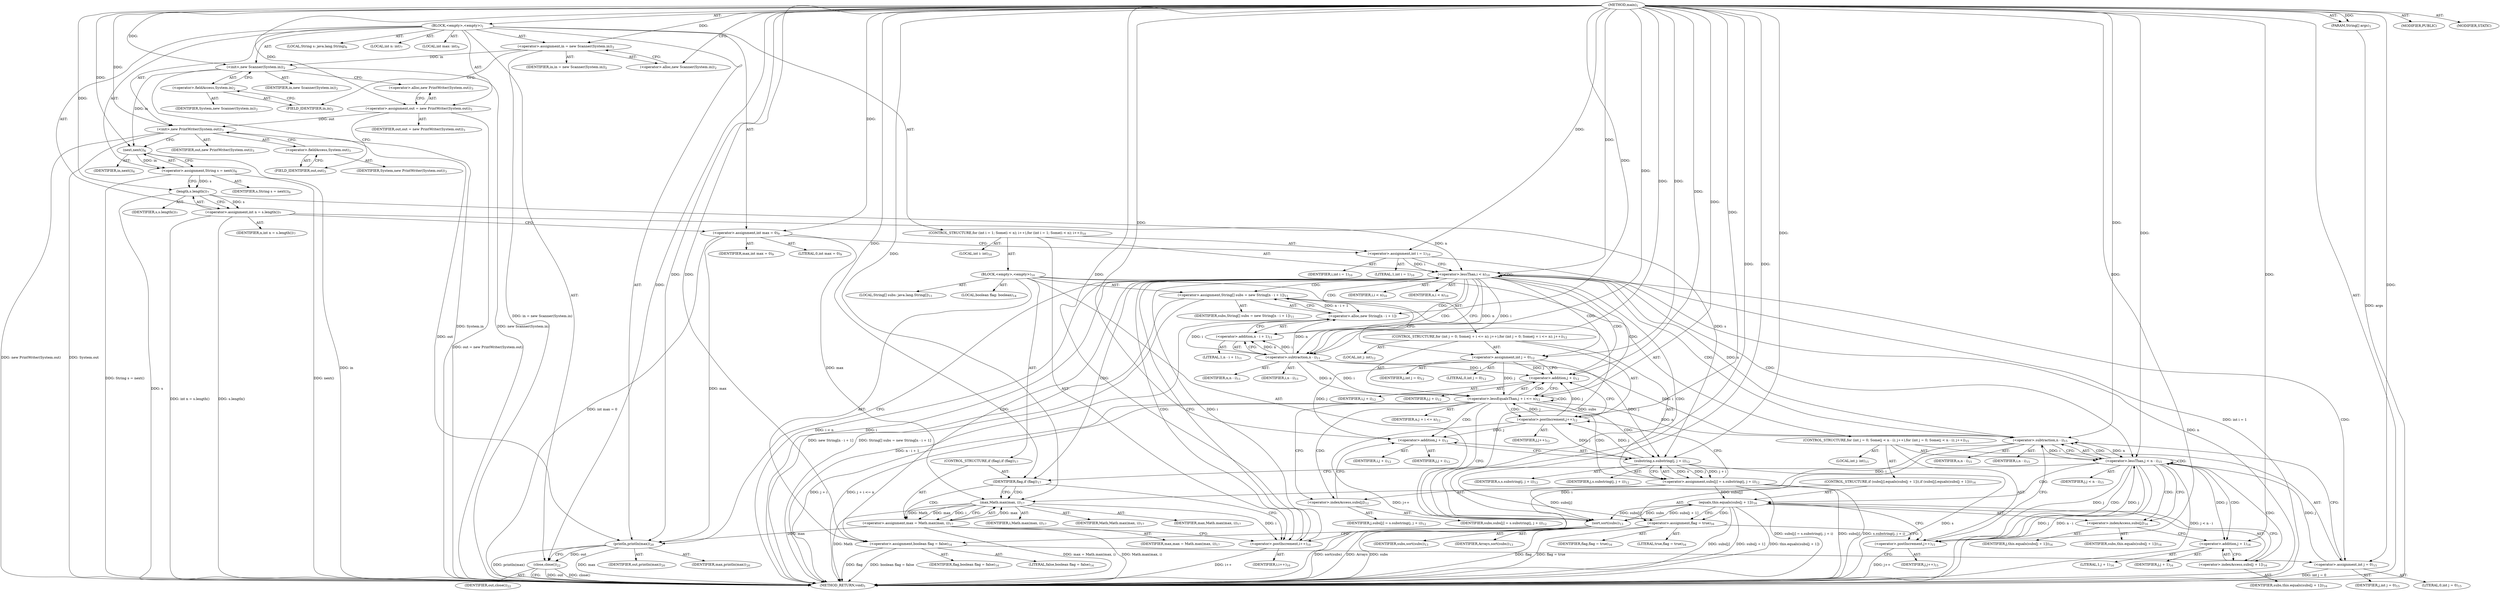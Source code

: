 digraph "main" {  
"17" [label = <(METHOD,main)<SUB>1</SUB>> ]
"18" [label = <(PARAM,String[] args)<SUB>1</SUB>> ]
"19" [label = <(BLOCK,&lt;empty&gt;,&lt;empty&gt;)<SUB>1</SUB>> ]
"20" [label = <(&lt;operator&gt;.assignment,in = new Scanner(System.in))<SUB>2</SUB>> ]
"21" [label = <(IDENTIFIER,in,in = new Scanner(System.in))<SUB>2</SUB>> ]
"22" [label = <(&lt;operator&gt;.alloc,new Scanner(System.in))<SUB>2</SUB>> ]
"23" [label = <(&lt;init&gt;,new Scanner(System.in))<SUB>2</SUB>> ]
"24" [label = <(IDENTIFIER,in,new Scanner(System.in))<SUB>2</SUB>> ]
"25" [label = <(&lt;operator&gt;.fieldAccess,System.in)<SUB>2</SUB>> ]
"26" [label = <(IDENTIFIER,System,new Scanner(System.in))<SUB>2</SUB>> ]
"27" [label = <(FIELD_IDENTIFIER,in,in)<SUB>2</SUB>> ]
"28" [label = <(&lt;operator&gt;.assignment,out = new PrintWriter(System.out))<SUB>3</SUB>> ]
"29" [label = <(IDENTIFIER,out,out = new PrintWriter(System.out))<SUB>3</SUB>> ]
"30" [label = <(&lt;operator&gt;.alloc,new PrintWriter(System.out))<SUB>3</SUB>> ]
"31" [label = <(&lt;init&gt;,new PrintWriter(System.out))<SUB>3</SUB>> ]
"32" [label = <(IDENTIFIER,out,new PrintWriter(System.out))<SUB>3</SUB>> ]
"33" [label = <(&lt;operator&gt;.fieldAccess,System.out)<SUB>3</SUB>> ]
"34" [label = <(IDENTIFIER,System,new PrintWriter(System.out))<SUB>3</SUB>> ]
"35" [label = <(FIELD_IDENTIFIER,out,out)<SUB>3</SUB>> ]
"36" [label = <(LOCAL,String s: java.lang.String)<SUB>6</SUB>> ]
"37" [label = <(&lt;operator&gt;.assignment,String s = next())<SUB>6</SUB>> ]
"38" [label = <(IDENTIFIER,s,String s = next())<SUB>6</SUB>> ]
"39" [label = <(next,next())<SUB>6</SUB>> ]
"40" [label = <(IDENTIFIER,in,next())<SUB>6</SUB>> ]
"41" [label = <(LOCAL,int n: int)<SUB>7</SUB>> ]
"42" [label = <(&lt;operator&gt;.assignment,int n = s.length())<SUB>7</SUB>> ]
"43" [label = <(IDENTIFIER,n,int n = s.length())<SUB>7</SUB>> ]
"44" [label = <(length,s.length())<SUB>7</SUB>> ]
"45" [label = <(IDENTIFIER,s,s.length())<SUB>7</SUB>> ]
"46" [label = <(LOCAL,int max: int)<SUB>9</SUB>> ]
"47" [label = <(&lt;operator&gt;.assignment,int max = 0)<SUB>9</SUB>> ]
"48" [label = <(IDENTIFIER,max,int max = 0)<SUB>9</SUB>> ]
"49" [label = <(LITERAL,0,int max = 0)<SUB>9</SUB>> ]
"50" [label = <(CONTROL_STRUCTURE,for (int i = 1; Some(i &lt; n); i++),for (int i = 1; Some(i &lt; n); i++))<SUB>10</SUB>> ]
"51" [label = <(LOCAL,int i: int)<SUB>10</SUB>> ]
"52" [label = <(&lt;operator&gt;.assignment,int i = 1)<SUB>10</SUB>> ]
"53" [label = <(IDENTIFIER,i,int i = 1)<SUB>10</SUB>> ]
"54" [label = <(LITERAL,1,int i = 1)<SUB>10</SUB>> ]
"55" [label = <(&lt;operator&gt;.lessThan,i &lt; n)<SUB>10</SUB>> ]
"56" [label = <(IDENTIFIER,i,i &lt; n)<SUB>10</SUB>> ]
"57" [label = <(IDENTIFIER,n,i &lt; n)<SUB>10</SUB>> ]
"58" [label = <(&lt;operator&gt;.postIncrement,i++)<SUB>10</SUB>> ]
"59" [label = <(IDENTIFIER,i,i++)<SUB>10</SUB>> ]
"60" [label = <(BLOCK,&lt;empty&gt;,&lt;empty&gt;)<SUB>10</SUB>> ]
"61" [label = <(LOCAL,String[] subs: java.lang.String[])<SUB>11</SUB>> ]
"62" [label = <(&lt;operator&gt;.assignment,String[] subs = new String[n - i + 1])<SUB>11</SUB>> ]
"63" [label = <(IDENTIFIER,subs,String[] subs = new String[n - i + 1])<SUB>11</SUB>> ]
"64" [label = <(&lt;operator&gt;.alloc,new String[n - i + 1])> ]
"65" [label = <(&lt;operator&gt;.addition,n - i + 1)<SUB>11</SUB>> ]
"66" [label = <(&lt;operator&gt;.subtraction,n - i)<SUB>11</SUB>> ]
"67" [label = <(IDENTIFIER,n,n - i)<SUB>11</SUB>> ]
"68" [label = <(IDENTIFIER,i,n - i)<SUB>11</SUB>> ]
"69" [label = <(LITERAL,1,n - i + 1)<SUB>11</SUB>> ]
"70" [label = <(CONTROL_STRUCTURE,for (int j = 0; Some(j + i &lt;= n); j++),for (int j = 0; Some(j + i &lt;= n); j++))<SUB>12</SUB>> ]
"71" [label = <(LOCAL,int j: int)<SUB>12</SUB>> ]
"72" [label = <(&lt;operator&gt;.assignment,int j = 0)<SUB>12</SUB>> ]
"73" [label = <(IDENTIFIER,j,int j = 0)<SUB>12</SUB>> ]
"74" [label = <(LITERAL,0,int j = 0)<SUB>12</SUB>> ]
"75" [label = <(&lt;operator&gt;.lessEqualsThan,j + i &lt;= n)<SUB>12</SUB>> ]
"76" [label = <(&lt;operator&gt;.addition,j + i)<SUB>12</SUB>> ]
"77" [label = <(IDENTIFIER,j,j + i)<SUB>12</SUB>> ]
"78" [label = <(IDENTIFIER,i,j + i)<SUB>12</SUB>> ]
"79" [label = <(IDENTIFIER,n,j + i &lt;= n)<SUB>12</SUB>> ]
"80" [label = <(&lt;operator&gt;.postIncrement,j++)<SUB>12</SUB>> ]
"81" [label = <(IDENTIFIER,j,j++)<SUB>12</SUB>> ]
"82" [label = <(&lt;operator&gt;.assignment,subs[j] = s.substring(j, j + i))<SUB>12</SUB>> ]
"83" [label = <(&lt;operator&gt;.indexAccess,subs[j])<SUB>12</SUB>> ]
"84" [label = <(IDENTIFIER,subs,subs[j] = s.substring(j, j + i))<SUB>12</SUB>> ]
"85" [label = <(IDENTIFIER,j,subs[j] = s.substring(j, j + i))<SUB>12</SUB>> ]
"86" [label = <(substring,s.substring(j, j + i))<SUB>12</SUB>> ]
"87" [label = <(IDENTIFIER,s,s.substring(j, j + i))<SUB>12</SUB>> ]
"88" [label = <(IDENTIFIER,j,s.substring(j, j + i))<SUB>12</SUB>> ]
"89" [label = <(&lt;operator&gt;.addition,j + i)<SUB>12</SUB>> ]
"90" [label = <(IDENTIFIER,j,j + i)<SUB>12</SUB>> ]
"91" [label = <(IDENTIFIER,i,j + i)<SUB>12</SUB>> ]
"92" [label = <(sort,sort(subs))<SUB>13</SUB>> ]
"93" [label = <(IDENTIFIER,Arrays,sort(subs))<SUB>13</SUB>> ]
"94" [label = <(IDENTIFIER,subs,sort(subs))<SUB>13</SUB>> ]
"95" [label = <(LOCAL,boolean flag: boolean)<SUB>14</SUB>> ]
"96" [label = <(&lt;operator&gt;.assignment,boolean flag = false)<SUB>14</SUB>> ]
"97" [label = <(IDENTIFIER,flag,boolean flag = false)<SUB>14</SUB>> ]
"98" [label = <(LITERAL,false,boolean flag = false)<SUB>14</SUB>> ]
"99" [label = <(CONTROL_STRUCTURE,for (int j = 0; Some(j &lt; n - i); j++),for (int j = 0; Some(j &lt; n - i); j++))<SUB>15</SUB>> ]
"100" [label = <(LOCAL,int j: int)<SUB>15</SUB>> ]
"101" [label = <(&lt;operator&gt;.assignment,int j = 0)<SUB>15</SUB>> ]
"102" [label = <(IDENTIFIER,j,int j = 0)<SUB>15</SUB>> ]
"103" [label = <(LITERAL,0,int j = 0)<SUB>15</SUB>> ]
"104" [label = <(&lt;operator&gt;.lessThan,j &lt; n - i)<SUB>15</SUB>> ]
"105" [label = <(IDENTIFIER,j,j &lt; n - i)<SUB>15</SUB>> ]
"106" [label = <(&lt;operator&gt;.subtraction,n - i)<SUB>15</SUB>> ]
"107" [label = <(IDENTIFIER,n,n - i)<SUB>15</SUB>> ]
"108" [label = <(IDENTIFIER,i,n - i)<SUB>15</SUB>> ]
"109" [label = <(&lt;operator&gt;.postIncrement,j++)<SUB>15</SUB>> ]
"110" [label = <(IDENTIFIER,j,j++)<SUB>15</SUB>> ]
"111" [label = <(CONTROL_STRUCTURE,if (subs[j].equals(subs[j + 1])),if (subs[j].equals(subs[j + 1])))<SUB>16</SUB>> ]
"112" [label = <(equals,this.equals(subs[j + 1]))<SUB>16</SUB>> ]
"113" [label = <(&lt;operator&gt;.indexAccess,subs[j])<SUB>16</SUB>> ]
"114" [label = <(IDENTIFIER,subs,this.equals(subs[j + 1]))<SUB>16</SUB>> ]
"115" [label = <(IDENTIFIER,j,this.equals(subs[j + 1]))<SUB>16</SUB>> ]
"116" [label = <(&lt;operator&gt;.indexAccess,subs[j + 1])<SUB>16</SUB>> ]
"117" [label = <(IDENTIFIER,subs,this.equals(subs[j + 1]))<SUB>16</SUB>> ]
"118" [label = <(&lt;operator&gt;.addition,j + 1)<SUB>16</SUB>> ]
"119" [label = <(IDENTIFIER,j,j + 1)<SUB>16</SUB>> ]
"120" [label = <(LITERAL,1,j + 1)<SUB>16</SUB>> ]
"121" [label = <(&lt;operator&gt;.assignment,flag = true)<SUB>16</SUB>> ]
"122" [label = <(IDENTIFIER,flag,flag = true)<SUB>16</SUB>> ]
"123" [label = <(LITERAL,true,flag = true)<SUB>16</SUB>> ]
"124" [label = <(CONTROL_STRUCTURE,if (flag),if (flag))<SUB>17</SUB>> ]
"125" [label = <(IDENTIFIER,flag,if (flag))<SUB>17</SUB>> ]
"126" [label = <(&lt;operator&gt;.assignment,max = Math.max(max, i))<SUB>17</SUB>> ]
"127" [label = <(IDENTIFIER,max,max = Math.max(max, i))<SUB>17</SUB>> ]
"128" [label = <(max,Math.max(max, i))<SUB>17</SUB>> ]
"129" [label = <(IDENTIFIER,Math,Math.max(max, i))<SUB>17</SUB>> ]
"130" [label = <(IDENTIFIER,max,Math.max(max, i))<SUB>17</SUB>> ]
"131" [label = <(IDENTIFIER,i,Math.max(max, i))<SUB>17</SUB>> ]
"132" [label = <(println,println(max))<SUB>20</SUB>> ]
"133" [label = <(IDENTIFIER,out,println(max))<SUB>20</SUB>> ]
"134" [label = <(IDENTIFIER,max,println(max))<SUB>20</SUB>> ]
"135" [label = <(close,close())<SUB>22</SUB>> ]
"136" [label = <(IDENTIFIER,out,close())<SUB>22</SUB>> ]
"137" [label = <(MODIFIER,PUBLIC)> ]
"138" [label = <(MODIFIER,STATIC)> ]
"139" [label = <(METHOD_RETURN,void)<SUB>1</SUB>> ]
  "17" -> "18"  [ label = "AST: "] 
  "17" -> "19"  [ label = "AST: "] 
  "17" -> "137"  [ label = "AST: "] 
  "17" -> "138"  [ label = "AST: "] 
  "17" -> "139"  [ label = "AST: "] 
  "19" -> "20"  [ label = "AST: "] 
  "19" -> "23"  [ label = "AST: "] 
  "19" -> "28"  [ label = "AST: "] 
  "19" -> "31"  [ label = "AST: "] 
  "19" -> "36"  [ label = "AST: "] 
  "19" -> "37"  [ label = "AST: "] 
  "19" -> "41"  [ label = "AST: "] 
  "19" -> "42"  [ label = "AST: "] 
  "19" -> "46"  [ label = "AST: "] 
  "19" -> "47"  [ label = "AST: "] 
  "19" -> "50"  [ label = "AST: "] 
  "19" -> "132"  [ label = "AST: "] 
  "19" -> "135"  [ label = "AST: "] 
  "20" -> "21"  [ label = "AST: "] 
  "20" -> "22"  [ label = "AST: "] 
  "23" -> "24"  [ label = "AST: "] 
  "23" -> "25"  [ label = "AST: "] 
  "25" -> "26"  [ label = "AST: "] 
  "25" -> "27"  [ label = "AST: "] 
  "28" -> "29"  [ label = "AST: "] 
  "28" -> "30"  [ label = "AST: "] 
  "31" -> "32"  [ label = "AST: "] 
  "31" -> "33"  [ label = "AST: "] 
  "33" -> "34"  [ label = "AST: "] 
  "33" -> "35"  [ label = "AST: "] 
  "37" -> "38"  [ label = "AST: "] 
  "37" -> "39"  [ label = "AST: "] 
  "39" -> "40"  [ label = "AST: "] 
  "42" -> "43"  [ label = "AST: "] 
  "42" -> "44"  [ label = "AST: "] 
  "44" -> "45"  [ label = "AST: "] 
  "47" -> "48"  [ label = "AST: "] 
  "47" -> "49"  [ label = "AST: "] 
  "50" -> "51"  [ label = "AST: "] 
  "50" -> "52"  [ label = "AST: "] 
  "50" -> "55"  [ label = "AST: "] 
  "50" -> "58"  [ label = "AST: "] 
  "50" -> "60"  [ label = "AST: "] 
  "52" -> "53"  [ label = "AST: "] 
  "52" -> "54"  [ label = "AST: "] 
  "55" -> "56"  [ label = "AST: "] 
  "55" -> "57"  [ label = "AST: "] 
  "58" -> "59"  [ label = "AST: "] 
  "60" -> "61"  [ label = "AST: "] 
  "60" -> "62"  [ label = "AST: "] 
  "60" -> "70"  [ label = "AST: "] 
  "60" -> "92"  [ label = "AST: "] 
  "60" -> "95"  [ label = "AST: "] 
  "60" -> "96"  [ label = "AST: "] 
  "60" -> "99"  [ label = "AST: "] 
  "60" -> "124"  [ label = "AST: "] 
  "62" -> "63"  [ label = "AST: "] 
  "62" -> "64"  [ label = "AST: "] 
  "64" -> "65"  [ label = "AST: "] 
  "65" -> "66"  [ label = "AST: "] 
  "65" -> "69"  [ label = "AST: "] 
  "66" -> "67"  [ label = "AST: "] 
  "66" -> "68"  [ label = "AST: "] 
  "70" -> "71"  [ label = "AST: "] 
  "70" -> "72"  [ label = "AST: "] 
  "70" -> "75"  [ label = "AST: "] 
  "70" -> "80"  [ label = "AST: "] 
  "70" -> "82"  [ label = "AST: "] 
  "72" -> "73"  [ label = "AST: "] 
  "72" -> "74"  [ label = "AST: "] 
  "75" -> "76"  [ label = "AST: "] 
  "75" -> "79"  [ label = "AST: "] 
  "76" -> "77"  [ label = "AST: "] 
  "76" -> "78"  [ label = "AST: "] 
  "80" -> "81"  [ label = "AST: "] 
  "82" -> "83"  [ label = "AST: "] 
  "82" -> "86"  [ label = "AST: "] 
  "83" -> "84"  [ label = "AST: "] 
  "83" -> "85"  [ label = "AST: "] 
  "86" -> "87"  [ label = "AST: "] 
  "86" -> "88"  [ label = "AST: "] 
  "86" -> "89"  [ label = "AST: "] 
  "89" -> "90"  [ label = "AST: "] 
  "89" -> "91"  [ label = "AST: "] 
  "92" -> "93"  [ label = "AST: "] 
  "92" -> "94"  [ label = "AST: "] 
  "96" -> "97"  [ label = "AST: "] 
  "96" -> "98"  [ label = "AST: "] 
  "99" -> "100"  [ label = "AST: "] 
  "99" -> "101"  [ label = "AST: "] 
  "99" -> "104"  [ label = "AST: "] 
  "99" -> "109"  [ label = "AST: "] 
  "99" -> "111"  [ label = "AST: "] 
  "101" -> "102"  [ label = "AST: "] 
  "101" -> "103"  [ label = "AST: "] 
  "104" -> "105"  [ label = "AST: "] 
  "104" -> "106"  [ label = "AST: "] 
  "106" -> "107"  [ label = "AST: "] 
  "106" -> "108"  [ label = "AST: "] 
  "109" -> "110"  [ label = "AST: "] 
  "111" -> "112"  [ label = "AST: "] 
  "111" -> "121"  [ label = "AST: "] 
  "112" -> "113"  [ label = "AST: "] 
  "112" -> "116"  [ label = "AST: "] 
  "113" -> "114"  [ label = "AST: "] 
  "113" -> "115"  [ label = "AST: "] 
  "116" -> "117"  [ label = "AST: "] 
  "116" -> "118"  [ label = "AST: "] 
  "118" -> "119"  [ label = "AST: "] 
  "118" -> "120"  [ label = "AST: "] 
  "121" -> "122"  [ label = "AST: "] 
  "121" -> "123"  [ label = "AST: "] 
  "124" -> "125"  [ label = "AST: "] 
  "124" -> "126"  [ label = "AST: "] 
  "126" -> "127"  [ label = "AST: "] 
  "126" -> "128"  [ label = "AST: "] 
  "128" -> "129"  [ label = "AST: "] 
  "128" -> "130"  [ label = "AST: "] 
  "128" -> "131"  [ label = "AST: "] 
  "132" -> "133"  [ label = "AST: "] 
  "132" -> "134"  [ label = "AST: "] 
  "135" -> "136"  [ label = "AST: "] 
  "20" -> "27"  [ label = "CFG: "] 
  "23" -> "30"  [ label = "CFG: "] 
  "28" -> "35"  [ label = "CFG: "] 
  "31" -> "39"  [ label = "CFG: "] 
  "37" -> "44"  [ label = "CFG: "] 
  "42" -> "47"  [ label = "CFG: "] 
  "47" -> "52"  [ label = "CFG: "] 
  "132" -> "135"  [ label = "CFG: "] 
  "135" -> "139"  [ label = "CFG: "] 
  "22" -> "20"  [ label = "CFG: "] 
  "25" -> "23"  [ label = "CFG: "] 
  "30" -> "28"  [ label = "CFG: "] 
  "33" -> "31"  [ label = "CFG: "] 
  "39" -> "37"  [ label = "CFG: "] 
  "44" -> "42"  [ label = "CFG: "] 
  "52" -> "55"  [ label = "CFG: "] 
  "55" -> "66"  [ label = "CFG: "] 
  "55" -> "132"  [ label = "CFG: "] 
  "58" -> "55"  [ label = "CFG: "] 
  "27" -> "25"  [ label = "CFG: "] 
  "35" -> "33"  [ label = "CFG: "] 
  "62" -> "72"  [ label = "CFG: "] 
  "92" -> "96"  [ label = "CFG: "] 
  "96" -> "101"  [ label = "CFG: "] 
  "64" -> "62"  [ label = "CFG: "] 
  "72" -> "76"  [ label = "CFG: "] 
  "75" -> "83"  [ label = "CFG: "] 
  "75" -> "92"  [ label = "CFG: "] 
  "80" -> "76"  [ label = "CFG: "] 
  "82" -> "80"  [ label = "CFG: "] 
  "101" -> "106"  [ label = "CFG: "] 
  "104" -> "125"  [ label = "CFG: "] 
  "104" -> "113"  [ label = "CFG: "] 
  "109" -> "106"  [ label = "CFG: "] 
  "125" -> "128"  [ label = "CFG: "] 
  "125" -> "58"  [ label = "CFG: "] 
  "126" -> "58"  [ label = "CFG: "] 
  "65" -> "64"  [ label = "CFG: "] 
  "76" -> "75"  [ label = "CFG: "] 
  "83" -> "89"  [ label = "CFG: "] 
  "86" -> "82"  [ label = "CFG: "] 
  "106" -> "104"  [ label = "CFG: "] 
  "112" -> "121"  [ label = "CFG: "] 
  "112" -> "109"  [ label = "CFG: "] 
  "121" -> "109"  [ label = "CFG: "] 
  "128" -> "126"  [ label = "CFG: "] 
  "66" -> "65"  [ label = "CFG: "] 
  "89" -> "86"  [ label = "CFG: "] 
  "113" -> "118"  [ label = "CFG: "] 
  "116" -> "112"  [ label = "CFG: "] 
  "118" -> "116"  [ label = "CFG: "] 
  "17" -> "22"  [ label = "CFG: "] 
  "18" -> "139"  [ label = "DDG: args"] 
  "20" -> "139"  [ label = "DDG: in = new Scanner(System.in)"] 
  "23" -> "139"  [ label = "DDG: System.in"] 
  "23" -> "139"  [ label = "DDG: new Scanner(System.in)"] 
  "28" -> "139"  [ label = "DDG: out = new PrintWriter(System.out)"] 
  "31" -> "139"  [ label = "DDG: System.out"] 
  "31" -> "139"  [ label = "DDG: new PrintWriter(System.out)"] 
  "39" -> "139"  [ label = "DDG: in"] 
  "37" -> "139"  [ label = "DDG: next()"] 
  "37" -> "139"  [ label = "DDG: String s = next()"] 
  "44" -> "139"  [ label = "DDG: s"] 
  "42" -> "139"  [ label = "DDG: s.length()"] 
  "42" -> "139"  [ label = "DDG: int n = s.length()"] 
  "47" -> "139"  [ label = "DDG: int max = 0"] 
  "52" -> "139"  [ label = "DDG: int i = 1"] 
  "55" -> "139"  [ label = "DDG: i"] 
  "55" -> "139"  [ label = "DDG: n"] 
  "55" -> "139"  [ label = "DDG: i &lt; n"] 
  "132" -> "139"  [ label = "DDG: max"] 
  "132" -> "139"  [ label = "DDG: println(max)"] 
  "135" -> "139"  [ label = "DDG: out"] 
  "135" -> "139"  [ label = "DDG: close()"] 
  "64" -> "139"  [ label = "DDG: n - i + 1"] 
  "62" -> "139"  [ label = "DDG: new String[n - i + 1]"] 
  "62" -> "139"  [ label = "DDG: String[] subs = new String[n - i + 1]"] 
  "75" -> "139"  [ label = "DDG: j + i"] 
  "75" -> "139"  [ label = "DDG: j + i &lt;= n"] 
  "92" -> "139"  [ label = "DDG: subs"] 
  "92" -> "139"  [ label = "DDG: sort(subs)"] 
  "96" -> "139"  [ label = "DDG: flag"] 
  "96" -> "139"  [ label = "DDG: boolean flag = false"] 
  "101" -> "139"  [ label = "DDG: int j = 0"] 
  "104" -> "139"  [ label = "DDG: j"] 
  "104" -> "139"  [ label = "DDG: n - i"] 
  "104" -> "139"  [ label = "DDG: j &lt; n - i"] 
  "126" -> "139"  [ label = "DDG: Math.max(max, i)"] 
  "126" -> "139"  [ label = "DDG: max = Math.max(max, i)"] 
  "58" -> "139"  [ label = "DDG: i++"] 
  "112" -> "139"  [ label = "DDG: subs[j]"] 
  "112" -> "139"  [ label = "DDG: subs[j + 1]"] 
  "112" -> "139"  [ label = "DDG: this.equals(subs[j + 1])"] 
  "121" -> "139"  [ label = "DDG: flag"] 
  "121" -> "139"  [ label = "DDG: flag = true"] 
  "109" -> "139"  [ label = "DDG: j++"] 
  "82" -> "139"  [ label = "DDG: subs[j]"] 
  "86" -> "139"  [ label = "DDG: s"] 
  "82" -> "139"  [ label = "DDG: s.substring(j, j + i)"] 
  "82" -> "139"  [ label = "DDG: subs[j] = s.substring(j, j + i)"] 
  "80" -> "139"  [ label = "DDG: j++"] 
  "128" -> "139"  [ label = "DDG: Math"] 
  "92" -> "139"  [ label = "DDG: Arrays"] 
  "17" -> "18"  [ label = "DDG: "] 
  "17" -> "20"  [ label = "DDG: "] 
  "17" -> "28"  [ label = "DDG: "] 
  "39" -> "37"  [ label = "DDG: in"] 
  "44" -> "42"  [ label = "DDG: s"] 
  "17" -> "47"  [ label = "DDG: "] 
  "20" -> "23"  [ label = "DDG: in"] 
  "17" -> "23"  [ label = "DDG: "] 
  "28" -> "31"  [ label = "DDG: out"] 
  "17" -> "31"  [ label = "DDG: "] 
  "17" -> "52"  [ label = "DDG: "] 
  "31" -> "132"  [ label = "DDG: out"] 
  "17" -> "132"  [ label = "DDG: "] 
  "47" -> "132"  [ label = "DDG: max"] 
  "126" -> "132"  [ label = "DDG: max"] 
  "132" -> "135"  [ label = "DDG: out"] 
  "17" -> "135"  [ label = "DDG: "] 
  "23" -> "39"  [ label = "DDG: in"] 
  "17" -> "39"  [ label = "DDG: "] 
  "37" -> "44"  [ label = "DDG: s"] 
  "17" -> "44"  [ label = "DDG: "] 
  "52" -> "55"  [ label = "DDG: i"] 
  "58" -> "55"  [ label = "DDG: i"] 
  "17" -> "55"  [ label = "DDG: "] 
  "42" -> "55"  [ label = "DDG: n"] 
  "106" -> "55"  [ label = "DDG: n"] 
  "106" -> "58"  [ label = "DDG: i"] 
  "128" -> "58"  [ label = "DDG: i"] 
  "17" -> "58"  [ label = "DDG: "] 
  "64" -> "62"  [ label = "DDG: n - i + 1"] 
  "17" -> "96"  [ label = "DDG: "] 
  "17" -> "72"  [ label = "DDG: "] 
  "86" -> "82"  [ label = "DDG: s"] 
  "86" -> "82"  [ label = "DDG: j"] 
  "86" -> "82"  [ label = "DDG: j + i"] 
  "17" -> "92"  [ label = "DDG: "] 
  "62" -> "92"  [ label = "DDG: subs"] 
  "112" -> "92"  [ label = "DDG: subs[j]"] 
  "112" -> "92"  [ label = "DDG: subs[j + 1]"] 
  "82" -> "92"  [ label = "DDG: subs[j]"] 
  "17" -> "101"  [ label = "DDG: "] 
  "17" -> "125"  [ label = "DDG: "] 
  "128" -> "126"  [ label = "DDG: Math"] 
  "128" -> "126"  [ label = "DDG: max"] 
  "128" -> "126"  [ label = "DDG: i"] 
  "66" -> "64"  [ label = "DDG: n"] 
  "66" -> "64"  [ label = "DDG: i"] 
  "17" -> "64"  [ label = "DDG: "] 
  "72" -> "75"  [ label = "DDG: j"] 
  "80" -> "75"  [ label = "DDG: j"] 
  "17" -> "75"  [ label = "DDG: "] 
  "66" -> "75"  [ label = "DDG: i"] 
  "66" -> "75"  [ label = "DDG: n"] 
  "86" -> "80"  [ label = "DDG: j"] 
  "17" -> "80"  [ label = "DDG: "] 
  "101" -> "104"  [ label = "DDG: j"] 
  "109" -> "104"  [ label = "DDG: j"] 
  "17" -> "104"  [ label = "DDG: "] 
  "106" -> "104"  [ label = "DDG: n"] 
  "106" -> "104"  [ label = "DDG: i"] 
  "17" -> "109"  [ label = "DDG: "] 
  "104" -> "109"  [ label = "DDG: j"] 
  "17" -> "121"  [ label = "DDG: "] 
  "66" -> "65"  [ label = "DDG: n"] 
  "66" -> "65"  [ label = "DDG: i"] 
  "17" -> "65"  [ label = "DDG: "] 
  "72" -> "76"  [ label = "DDG: j"] 
  "80" -> "76"  [ label = "DDG: j"] 
  "17" -> "76"  [ label = "DDG: "] 
  "66" -> "76"  [ label = "DDG: i"] 
  "44" -> "86"  [ label = "DDG: s"] 
  "17" -> "86"  [ label = "DDG: "] 
  "72" -> "86"  [ label = "DDG: j"] 
  "80" -> "86"  [ label = "DDG: j"] 
  "75" -> "106"  [ label = "DDG: n"] 
  "17" -> "106"  [ label = "DDG: "] 
  "66" -> "106"  [ label = "DDG: i"] 
  "92" -> "112"  [ label = "DDG: subs"] 
  "82" -> "112"  [ label = "DDG: subs[j]"] 
  "17" -> "128"  [ label = "DDG: "] 
  "47" -> "128"  [ label = "DDG: max"] 
  "126" -> "128"  [ label = "DDG: max"] 
  "106" -> "128"  [ label = "DDG: i"] 
  "55" -> "66"  [ label = "DDG: n"] 
  "17" -> "66"  [ label = "DDG: "] 
  "55" -> "66"  [ label = "DDG: i"] 
  "17" -> "89"  [ label = "DDG: "] 
  "72" -> "89"  [ label = "DDG: j"] 
  "80" -> "89"  [ label = "DDG: j"] 
  "104" -> "118"  [ label = "DDG: j"] 
  "17" -> "118"  [ label = "DDG: "] 
  "55" -> "96"  [ label = "CDG: "] 
  "55" -> "64"  [ label = "CDG: "] 
  "55" -> "66"  [ label = "CDG: "] 
  "55" -> "75"  [ label = "CDG: "] 
  "55" -> "72"  [ label = "CDG: "] 
  "55" -> "104"  [ label = "CDG: "] 
  "55" -> "92"  [ label = "CDG: "] 
  "55" -> "106"  [ label = "CDG: "] 
  "55" -> "76"  [ label = "CDG: "] 
  "55" -> "65"  [ label = "CDG: "] 
  "55" -> "101"  [ label = "CDG: "] 
  "55" -> "58"  [ label = "CDG: "] 
  "55" -> "55"  [ label = "CDG: "] 
  "55" -> "125"  [ label = "CDG: "] 
  "55" -> "62"  [ label = "CDG: "] 
  "75" -> "89"  [ label = "CDG: "] 
  "75" -> "75"  [ label = "CDG: "] 
  "75" -> "76"  [ label = "CDG: "] 
  "75" -> "82"  [ label = "CDG: "] 
  "75" -> "80"  [ label = "CDG: "] 
  "75" -> "83"  [ label = "CDG: "] 
  "75" -> "86"  [ label = "CDG: "] 
  "104" -> "113"  [ label = "CDG: "] 
  "104" -> "116"  [ label = "CDG: "] 
  "104" -> "104"  [ label = "CDG: "] 
  "104" -> "106"  [ label = "CDG: "] 
  "104" -> "112"  [ label = "CDG: "] 
  "104" -> "118"  [ label = "CDG: "] 
  "104" -> "109"  [ label = "CDG: "] 
  "125" -> "128"  [ label = "CDG: "] 
  "125" -> "126"  [ label = "CDG: "] 
  "112" -> "121"  [ label = "CDG: "] 
}
